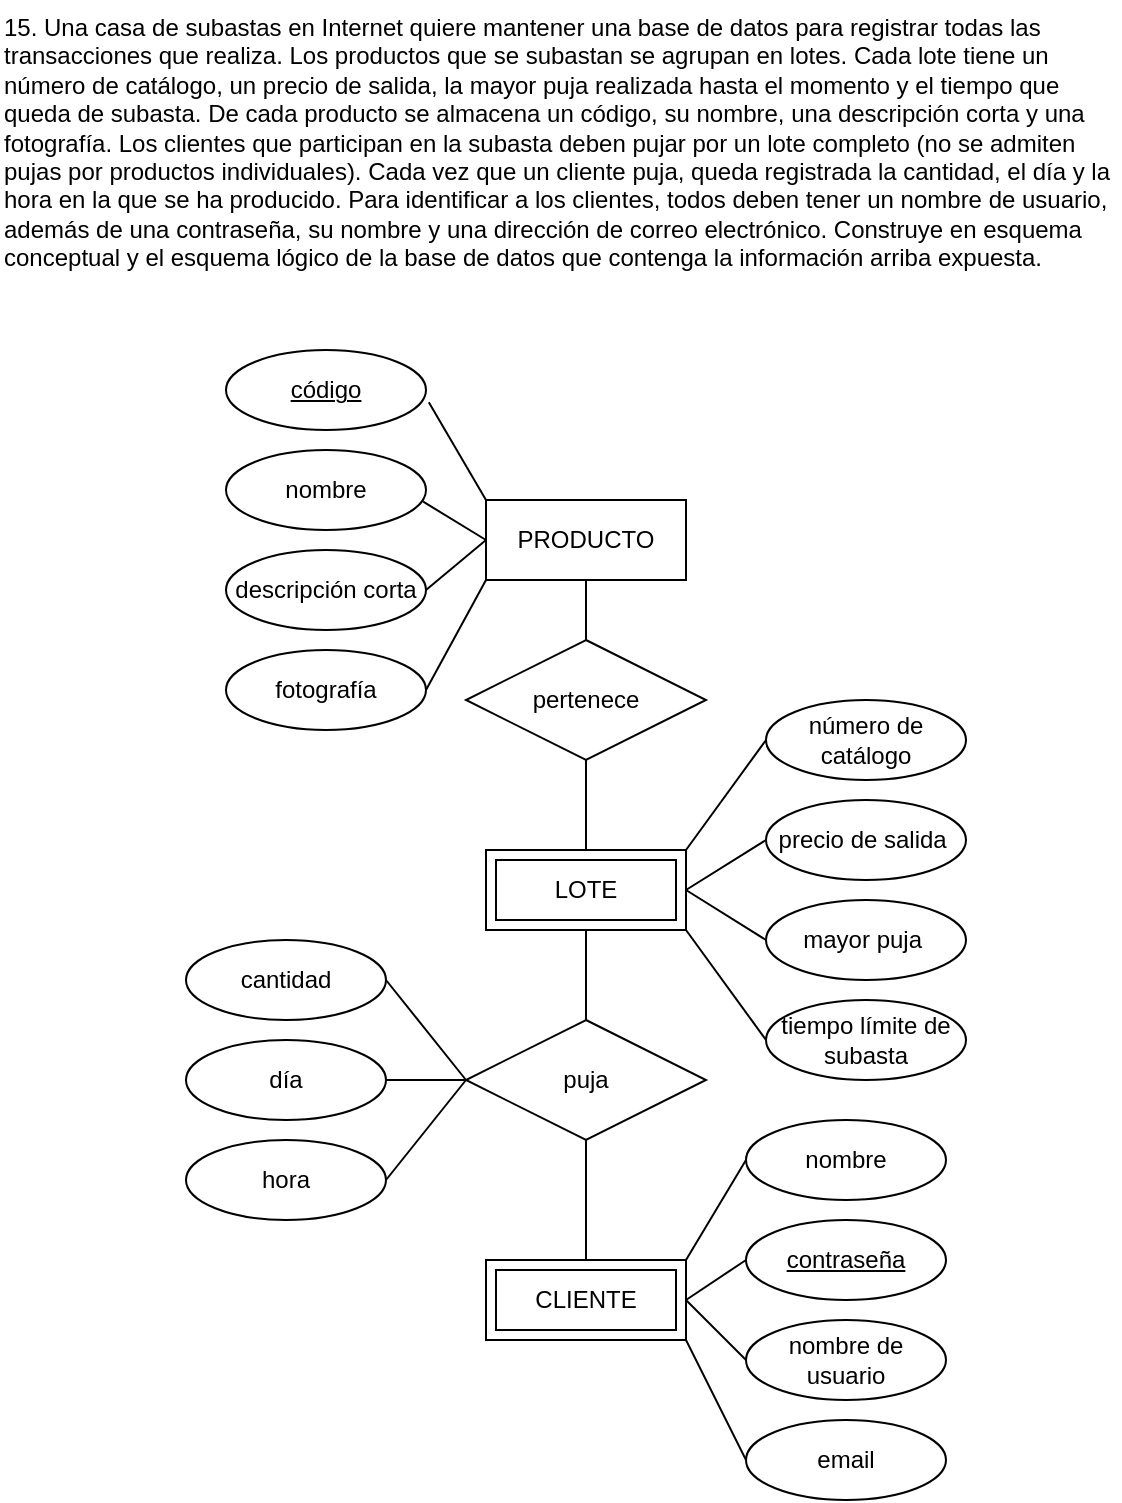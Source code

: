 <mxfile>
    <diagram id="KRgd2bD8-C00OCby9q53" name="Page-1">
        <mxGraphModel dx="1072" dy="563" grid="1" gridSize="10" guides="1" tooltips="1" connect="1" arrows="1" fold="1" page="1" pageScale="1" pageWidth="850" pageHeight="1100" math="0" shadow="0">
            <root>
                <mxCell id="0"/>
                <mxCell id="1" parent="0"/>
                <mxCell id="2" value="15. Una casa de subastas en Internet quiere mantener una base de datos para registrar todas las transacciones que realiza. Los productos que se subastan se agrupan en lotes. Cada lote tiene un número de catálogo, un precio de salida, la mayor puja realizada hasta el momento y el tiempo que queda de subasta. De cada producto se almacena un código, su nombre, una descripción corta y una fotografía. Los clientes que participan en la subasta deben pujar por un lote completo (no se admiten pujas por productos individuales). Cada vez que un cliente puja, queda registrada la cantidad, el día y la hora en la que se ha producido. Para identificar a los clientes, todos deben tener un nombre de usuario, además de una contraseña, su nombre y una dirección de correo electrónico. Construye en esquema conceptual y el esquema lógico de la base de datos que contenga la información arriba expuesta." style="text;whiteSpace=wrap;" vertex="1" parent="1">
                    <mxGeometry x="101" y="42" width="560" height="160" as="geometry"/>
                </mxCell>
                <mxCell id="3" style="edgeStyle=none;html=1;exitX=0;exitY=1;exitDx=0;exitDy=0;entryX=1;entryY=0.5;entryDx=0;entryDy=0;endArrow=none;endFill=0;" edge="1" parent="1" source="6" target="20">
                    <mxGeometry relative="1" as="geometry"/>
                </mxCell>
                <mxCell id="4" style="edgeStyle=none;html=1;exitX=0;exitY=0.5;exitDx=0;exitDy=0;entryX=1;entryY=0.5;entryDx=0;entryDy=0;endArrow=none;endFill=0;" edge="1" parent="1" source="6" target="19">
                    <mxGeometry relative="1" as="geometry"/>
                </mxCell>
                <mxCell id="5" style="edgeStyle=none;html=1;exitX=0.5;exitY=1;exitDx=0;exitDy=0;endArrow=none;endFill=0;" edge="1" parent="1" source="6" target="22">
                    <mxGeometry relative="1" as="geometry"/>
                </mxCell>
                <mxCell id="6" value="PRODUCTO" style="whiteSpace=wrap;html=1;align=center;" vertex="1" parent="1">
                    <mxGeometry x="344" y="292" width="100" height="40" as="geometry"/>
                </mxCell>
                <mxCell id="7" value="número de catálogo" style="ellipse;whiteSpace=wrap;html=1;align=center;" vertex="1" parent="1">
                    <mxGeometry x="484" y="392" width="100" height="40" as="geometry"/>
                </mxCell>
                <mxCell id="8" value="precio de salida&amp;nbsp;" style="ellipse;whiteSpace=wrap;html=1;align=center;" vertex="1" parent="1">
                    <mxGeometry x="484" y="442" width="100" height="40" as="geometry"/>
                </mxCell>
                <mxCell id="9" value="mayor puja&amp;nbsp;" style="ellipse;whiteSpace=wrap;html=1;align=center;" vertex="1" parent="1">
                    <mxGeometry x="484" y="492" width="100" height="40" as="geometry"/>
                </mxCell>
                <mxCell id="10" value="tiempo límite de subasta" style="ellipse;whiteSpace=wrap;html=1;align=center;" vertex="1" parent="1">
                    <mxGeometry x="484" y="542" width="100" height="40" as="geometry"/>
                </mxCell>
                <mxCell id="11" style="edgeStyle=none;html=1;exitX=0.5;exitY=1;exitDx=0;exitDy=0;entryX=0.5;entryY=0;entryDx=0;entryDy=0;endArrow=none;endFill=0;" edge="1" parent="1" source="16" target="27">
                    <mxGeometry relative="1" as="geometry"/>
                </mxCell>
                <mxCell id="12" style="edgeStyle=none;html=1;exitX=1;exitY=0;exitDx=0;exitDy=0;entryX=0;entryY=0.5;entryDx=0;entryDy=0;endArrow=none;endFill=0;" edge="1" parent="1" source="16" target="7">
                    <mxGeometry relative="1" as="geometry"/>
                </mxCell>
                <mxCell id="13" style="edgeStyle=none;html=1;exitX=1;exitY=1;exitDx=0;exitDy=0;entryX=0;entryY=0.5;entryDx=0;entryDy=0;endArrow=none;endFill=0;" edge="1" parent="1" source="16" target="10">
                    <mxGeometry relative="1" as="geometry"/>
                </mxCell>
                <mxCell id="14" style="edgeStyle=none;html=1;exitX=1;exitY=0.5;exitDx=0;exitDy=0;entryX=0;entryY=0.5;entryDx=0;entryDy=0;endArrow=none;endFill=0;" edge="1" parent="1" source="16" target="8">
                    <mxGeometry relative="1" as="geometry"/>
                </mxCell>
                <mxCell id="15" style="edgeStyle=none;html=1;exitX=1;exitY=0.5;exitDx=0;exitDy=0;entryX=0;entryY=0.5;entryDx=0;entryDy=0;endArrow=none;endFill=0;" edge="1" parent="1" source="16" target="9">
                    <mxGeometry relative="1" as="geometry"/>
                </mxCell>
                <mxCell id="16" value="LOTE" style="shape=ext;margin=3;double=1;whiteSpace=wrap;html=1;align=center;" vertex="1" parent="1">
                    <mxGeometry x="344" y="467" width="100" height="40" as="geometry"/>
                </mxCell>
                <mxCell id="17" value="código" style="ellipse;whiteSpace=wrap;html=1;align=center;fontStyle=4;" vertex="1" parent="1">
                    <mxGeometry x="214" y="217" width="100" height="40" as="geometry"/>
                </mxCell>
                <mxCell id="18" value="nombre" style="ellipse;whiteSpace=wrap;html=1;align=center;" vertex="1" parent="1">
                    <mxGeometry x="214" y="267" width="100" height="40" as="geometry"/>
                </mxCell>
                <mxCell id="19" value="descripción corta" style="ellipse;whiteSpace=wrap;html=1;align=center;" vertex="1" parent="1">
                    <mxGeometry x="214" y="317" width="100" height="40" as="geometry"/>
                </mxCell>
                <mxCell id="20" value="fotografía" style="ellipse;whiteSpace=wrap;html=1;align=center;" vertex="1" parent="1">
                    <mxGeometry x="214" y="367" width="100" height="40" as="geometry"/>
                </mxCell>
                <mxCell id="21" style="edgeStyle=none;html=1;exitX=0.5;exitY=1;exitDx=0;exitDy=0;entryX=0.5;entryY=0;entryDx=0;entryDy=0;endArrow=none;endFill=0;" edge="1" parent="1" source="22" target="16">
                    <mxGeometry relative="1" as="geometry"/>
                </mxCell>
                <mxCell id="22" value="pertenece" style="shape=rhombus;perimeter=rhombusPerimeter;whiteSpace=wrap;html=1;align=center;" vertex="1" parent="1">
                    <mxGeometry x="334" y="362" width="120" height="60" as="geometry"/>
                </mxCell>
                <mxCell id="23" style="edgeStyle=none;html=1;exitX=0.5;exitY=1;exitDx=0;exitDy=0;endArrow=none;endFill=0;" edge="1" parent="1" source="27" target="32">
                    <mxGeometry relative="1" as="geometry"/>
                </mxCell>
                <mxCell id="24" style="edgeStyle=none;html=1;exitX=0;exitY=0.5;exitDx=0;exitDy=0;entryX=1;entryY=0.5;entryDx=0;entryDy=0;endArrow=none;endFill=0;" edge="1" parent="1" source="27" target="33">
                    <mxGeometry relative="1" as="geometry"/>
                </mxCell>
                <mxCell id="25" style="edgeStyle=none;html=1;exitX=0;exitY=0.5;exitDx=0;exitDy=0;entryX=1;entryY=0.5;entryDx=0;entryDy=0;endArrow=none;endFill=0;" edge="1" parent="1" source="27" target="35">
                    <mxGeometry relative="1" as="geometry"/>
                </mxCell>
                <mxCell id="26" style="edgeStyle=none;html=1;exitX=0;exitY=0.5;exitDx=0;exitDy=0;entryX=1;entryY=0.5;entryDx=0;entryDy=0;endArrow=none;endFill=0;" edge="1" parent="1" source="27" target="34">
                    <mxGeometry relative="1" as="geometry"/>
                </mxCell>
                <mxCell id="27" value="puja" style="shape=rhombus;perimeter=rhombusPerimeter;whiteSpace=wrap;html=1;align=center;" vertex="1" parent="1">
                    <mxGeometry x="334" y="552" width="120" height="60" as="geometry"/>
                </mxCell>
                <mxCell id="28" style="edgeStyle=none;html=1;exitX=1;exitY=0;exitDx=0;exitDy=0;entryX=0;entryY=0.5;entryDx=0;entryDy=0;endArrow=none;endFill=0;" edge="1" parent="1" source="32" target="38">
                    <mxGeometry relative="1" as="geometry"/>
                </mxCell>
                <mxCell id="29" style="edgeStyle=none;html=1;exitX=1;exitY=1;exitDx=0;exitDy=0;entryX=0;entryY=0.5;entryDx=0;entryDy=0;endArrow=none;endFill=0;" edge="1" parent="1" source="32">
                    <mxGeometry relative="1" as="geometry">
                        <mxPoint x="474" y="772.0" as="targetPoint"/>
                    </mxGeometry>
                </mxCell>
                <mxCell id="30" style="edgeStyle=none;html=1;exitX=1;exitY=0.5;exitDx=0;exitDy=0;entryX=0;entryY=0.5;entryDx=0;entryDy=0;endArrow=none;endFill=0;" edge="1" parent="1" source="32" target="39">
                    <mxGeometry relative="1" as="geometry"/>
                </mxCell>
                <mxCell id="31" style="edgeStyle=none;html=1;exitX=1;exitY=0.5;exitDx=0;exitDy=0;entryX=0;entryY=0.5;entryDx=0;entryDy=0;endArrow=none;endFill=0;" edge="1" parent="1" source="32" target="40">
                    <mxGeometry relative="1" as="geometry"/>
                </mxCell>
                <mxCell id="32" value="CLIENTE" style="shape=ext;margin=3;double=1;whiteSpace=wrap;html=1;align=center;" vertex="1" parent="1">
                    <mxGeometry x="344" y="672" width="100" height="40" as="geometry"/>
                </mxCell>
                <mxCell id="33" value="cantidad" style="ellipse;whiteSpace=wrap;html=1;align=center;" vertex="1" parent="1">
                    <mxGeometry x="194" y="512" width="100" height="40" as="geometry"/>
                </mxCell>
                <mxCell id="34" value="día" style="ellipse;whiteSpace=wrap;html=1;align=center;" vertex="1" parent="1">
                    <mxGeometry x="194" y="562" width="100" height="40" as="geometry"/>
                </mxCell>
                <mxCell id="35" value="hora" style="ellipse;whiteSpace=wrap;html=1;align=center;" vertex="1" parent="1">
                    <mxGeometry x="194" y="612" width="100" height="40" as="geometry"/>
                </mxCell>
                <mxCell id="36" style="edgeStyle=none;html=1;exitX=0;exitY=0;exitDx=0;exitDy=0;entryX=1.014;entryY=0.654;entryDx=0;entryDy=0;entryPerimeter=0;endArrow=none;endFill=0;" edge="1" parent="1" source="6" target="17">
                    <mxGeometry relative="1" as="geometry"/>
                </mxCell>
                <mxCell id="37" style="edgeStyle=none;html=1;exitX=0;exitY=0.5;exitDx=0;exitDy=0;entryX=0.986;entryY=0.646;entryDx=0;entryDy=0;entryPerimeter=0;endArrow=none;endFill=0;" edge="1" parent="1" source="6" target="18">
                    <mxGeometry relative="1" as="geometry"/>
                </mxCell>
                <mxCell id="38" value="nombre" style="ellipse;whiteSpace=wrap;html=1;align=center;" vertex="1" parent="1">
                    <mxGeometry x="474" y="602" width="100" height="40" as="geometry"/>
                </mxCell>
                <mxCell id="39" value="contraseña" style="ellipse;whiteSpace=wrap;html=1;align=center;fontStyle=4;" vertex="1" parent="1">
                    <mxGeometry x="474" y="652" width="100" height="40" as="geometry"/>
                </mxCell>
                <mxCell id="40" value="nombre de usuario" style="ellipse;whiteSpace=wrap;html=1;align=center;" vertex="1" parent="1">
                    <mxGeometry x="474" y="702" width="100" height="40" as="geometry"/>
                </mxCell>
                <mxCell id="41" value="email" style="ellipse;whiteSpace=wrap;html=1;align=center;" vertex="1" parent="1">
                    <mxGeometry x="474" y="752" width="100" height="40" as="geometry"/>
                </mxCell>
            </root>
        </mxGraphModel>
    </diagram>
</mxfile>